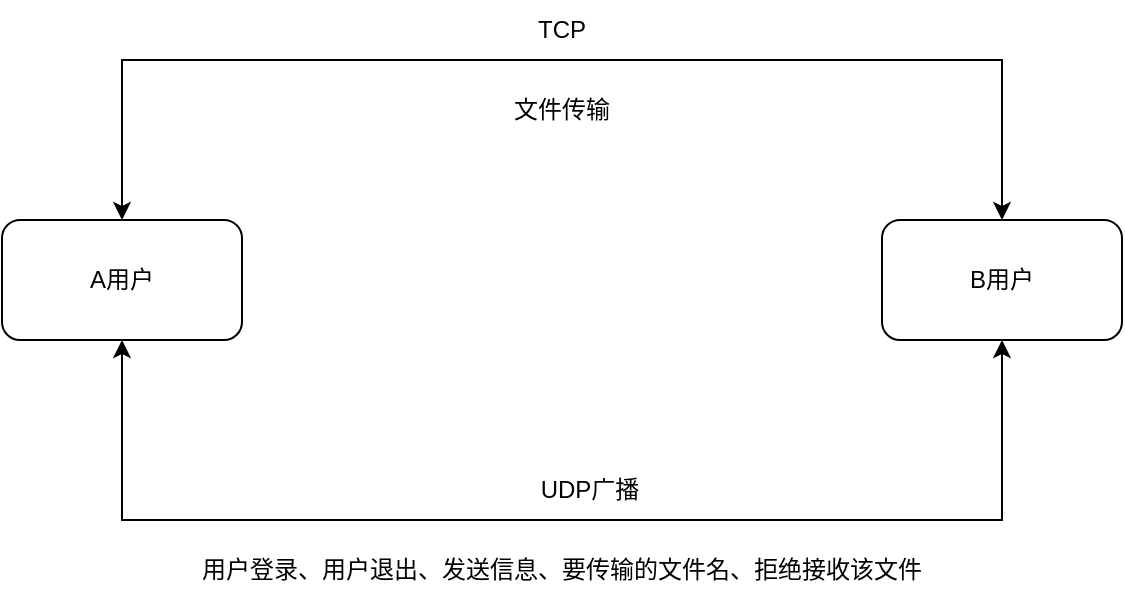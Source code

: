 <mxfile version="20.3.0" type="device"><diagram id="C5RBs43oDa-KdzZeNtuy" name="Page-1"><mxGraphModel dx="996" dy="719" grid="1" gridSize="10" guides="1" tooltips="1" connect="1" arrows="1" fold="1" page="1" pageScale="1" pageWidth="827" pageHeight="1169" math="0" shadow="0"><root><mxCell id="WIyWlLk6GJQsqaUBKTNV-0"/><mxCell id="WIyWlLk6GJQsqaUBKTNV-1" parent="WIyWlLk6GJQsqaUBKTNV-0"/><mxCell id="0zb-Eovl_Cf8lhAnGx8r-0" value="A用户" style="rounded=1;whiteSpace=wrap;html=1;" vertex="1" parent="WIyWlLk6GJQsqaUBKTNV-1"><mxGeometry x="120" y="190" width="120" height="60" as="geometry"/></mxCell><mxCell id="0zb-Eovl_Cf8lhAnGx8r-1" value="B用户" style="rounded=1;whiteSpace=wrap;html=1;" vertex="1" parent="WIyWlLk6GJQsqaUBKTNV-1"><mxGeometry x="560" y="190" width="120" height="60" as="geometry"/></mxCell><mxCell id="0zb-Eovl_Cf8lhAnGx8r-2" value="" style="endArrow=classic;startArrow=classic;html=1;rounded=0;exitX=0.5;exitY=1;exitDx=0;exitDy=0;entryX=0.5;entryY=1;entryDx=0;entryDy=0;" edge="1" parent="WIyWlLk6GJQsqaUBKTNV-1" source="0zb-Eovl_Cf8lhAnGx8r-0" target="0zb-Eovl_Cf8lhAnGx8r-1"><mxGeometry width="50" height="50" relative="1" as="geometry"><mxPoint x="370" y="340" as="sourcePoint"/><mxPoint x="420" y="290" as="targetPoint"/><Array as="points"><mxPoint x="180" y="340"/><mxPoint x="400" y="340"/><mxPoint x="620" y="340"/></Array></mxGeometry></mxCell><mxCell id="0zb-Eovl_Cf8lhAnGx8r-4" value="TCP" style="text;html=1;strokeColor=none;fillColor=none;align=center;verticalAlign=middle;whiteSpace=wrap;rounded=0;" vertex="1" parent="WIyWlLk6GJQsqaUBKTNV-1"><mxGeometry x="370" y="80" width="60" height="30" as="geometry"/></mxCell><mxCell id="0zb-Eovl_Cf8lhAnGx8r-6" value="" style="endArrow=classic;startArrow=classic;html=1;rounded=0;exitX=0.5;exitY=0;exitDx=0;exitDy=0;entryX=0.5;entryY=0;entryDx=0;entryDy=0;" edge="1" parent="WIyWlLk6GJQsqaUBKTNV-1" source="0zb-Eovl_Cf8lhAnGx8r-0" target="0zb-Eovl_Cf8lhAnGx8r-1"><mxGeometry width="50" height="50" relative="1" as="geometry"><mxPoint x="390" y="390" as="sourcePoint"/><mxPoint x="440" y="340" as="targetPoint"/><Array as="points"><mxPoint x="180" y="110"/><mxPoint x="400" y="110"/><mxPoint x="620" y="110"/></Array></mxGeometry></mxCell><mxCell id="0zb-Eovl_Cf8lhAnGx8r-9" value="文件传输" style="text;html=1;strokeColor=none;fillColor=none;align=center;verticalAlign=middle;whiteSpace=wrap;rounded=0;" vertex="1" parent="WIyWlLk6GJQsqaUBKTNV-1"><mxGeometry x="370" y="120" width="60" height="30" as="geometry"/></mxCell><mxCell id="0zb-Eovl_Cf8lhAnGx8r-10" value="UDP广播" style="text;html=1;strokeColor=none;fillColor=none;align=center;verticalAlign=middle;whiteSpace=wrap;rounded=0;" vertex="1" parent="WIyWlLk6GJQsqaUBKTNV-1"><mxGeometry x="384" y="310" width="60" height="30" as="geometry"/></mxCell><mxCell id="0zb-Eovl_Cf8lhAnGx8r-11" value="用户登录、用户退出、发送信息、要传输的文件名、拒绝接收该文件" style="text;html=1;strokeColor=none;fillColor=none;align=center;verticalAlign=middle;whiteSpace=wrap;rounded=0;" vertex="1" parent="WIyWlLk6GJQsqaUBKTNV-1"><mxGeometry x="190" y="350" width="420" height="30" as="geometry"/></mxCell></root></mxGraphModel></diagram></mxfile>